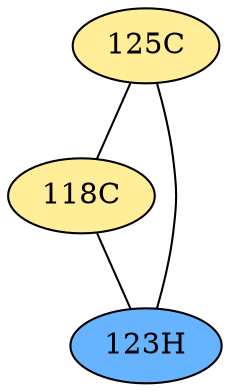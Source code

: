 // The Round Table
graph {
	"125C" [fillcolor="#FFED97" style=radial]
	"118C" [fillcolor="#FFED97" style=radial]
	"125C" -- "118C" [penwidth=1]
	"125C" [fillcolor="#FFED97" style=radial]
	"123H" [fillcolor="#66B3FF" style=radial]
	"125C" -- "123H" [penwidth=1]
	"118C" [fillcolor="#FFED97" style=radial]
	"123H" [fillcolor="#66B3FF" style=radial]
	"118C" -- "123H" [penwidth=1]
}
